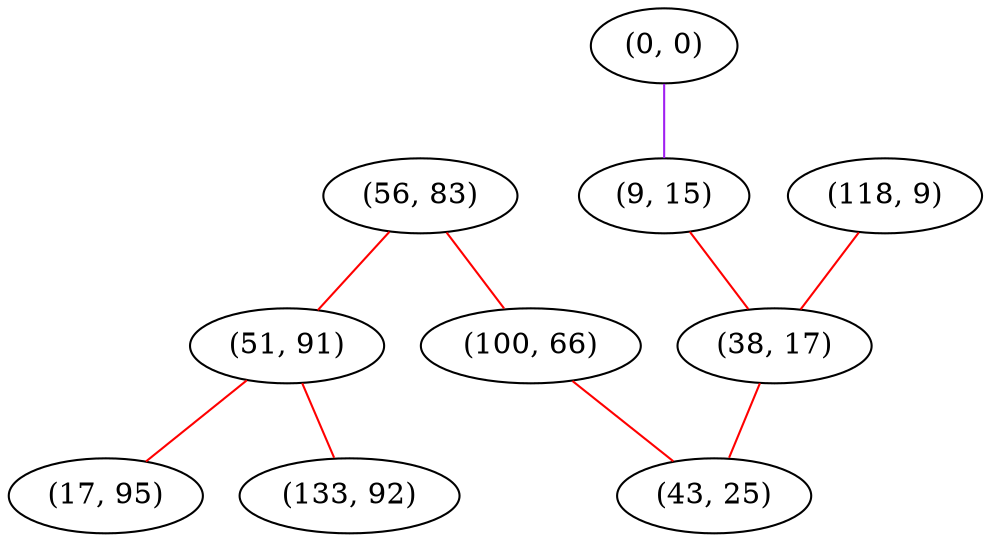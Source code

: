 graph "" {
"(56, 83)";
"(0, 0)";
"(9, 15)";
"(51, 91)";
"(17, 95)";
"(118, 9)";
"(100, 66)";
"(38, 17)";
"(43, 25)";
"(133, 92)";
"(56, 83)" -- "(100, 66)"  [color=red, key=0, weight=1];
"(56, 83)" -- "(51, 91)"  [color=red, key=0, weight=1];
"(0, 0)" -- "(9, 15)"  [color=purple, key=0, weight=4];
"(9, 15)" -- "(38, 17)"  [color=red, key=0, weight=1];
"(51, 91)" -- "(133, 92)"  [color=red, key=0, weight=1];
"(51, 91)" -- "(17, 95)"  [color=red, key=0, weight=1];
"(118, 9)" -- "(38, 17)"  [color=red, key=0, weight=1];
"(100, 66)" -- "(43, 25)"  [color=red, key=0, weight=1];
"(38, 17)" -- "(43, 25)"  [color=red, key=0, weight=1];
}
